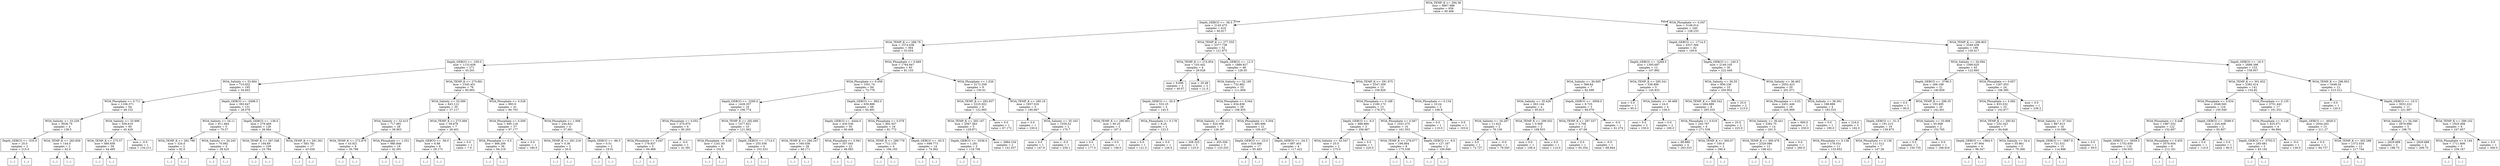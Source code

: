 digraph Tree {
node [shape=box] ;
0 [label="WOA_TEMP_K <= 294.36\nmse = 4667.988\nsamples = 656\nvalue = 95.406"] ;
1 [label="Depth_GEBCO <= -36.5\nmse = 2145.475\nsamples = 416\nvalue = 60.917"] ;
0 -> 1 [labeldistance=2.5, labelangle=45, headlabel="True"] ;
2 [label="WOA_TEMP_K <= 288.79\nmse = 1574.436\nsamples = 364\nvalue = 53.054"] ;
1 -> 2 ;
3 [label="Depth_GEBCO <= -100.0\nmse = 1133.658\nsamples = 271\nvalue = 43.201"] ;
2 -> 3 ;
4 [label="WOA_Salinity <= 33.904\nmse = 710.932\nsamples = 195\nvalue = 34.643"] ;
3 -> 4 ;
5 [label="WOA_Phosphate <= 0.711\nmse = 1106.371\nsamples = 64\nvalue = 49.152"] ;
4 -> 5 ;
6 [label="WOA_Salinity <= 33.229\nmse = 5936.75\nsamples = 4\nvalue = 138.5"] ;
5 -> 6 ;
7 [label="Depth_GEBCO <= -535.0\nmse = 25.0\nsamples = 2\nvalue = 215.0"] ;
6 -> 7 ;
8 [label="(...)"] ;
7 -> 8 ;
9 [label="(...)"] ;
7 -> 9 ;
10 [label="WOA_TEMP_K <= 283.859\nmse = 144.0\nsamples = 2\nvalue = 62.0"] ;
6 -> 10 ;
11 [label="(...)"] ;
10 -> 11 ;
12 [label="(...)"] ;
10 -> 12 ;
13 [label="WOA_Salinity <= 33.899\nmse = 558.619\nsamples = 60\nvalue = 45.429"] ;
5 -> 13 ;
14 [label="WOA_TEMP_K <= 275.57\nmse = 480.656\nsamples = 59\nvalue = 44.495"] ;
13 -> 14 ;
15 [label="(...)"] ;
14 -> 15 ;
94 [label="(...)"] ;
14 -> 94 ;
123 [label="mse = -0.0\nsamples = 1\nvalue = 134.211"] ;
13 -> 123 ;
124 [label="Depth_GEBCO <= -5498.5\nmse = 393.647\nsamples = 131\nvalue = 28.078"] ;
4 -> 124 ;
125 [label="WOA_Salinity <= 34.11\nmse = 911.664\nsamples = 5\nvalue = 70.57"] ;
124 -> 125 ;
126 [label="WOA_TEMP_K <= 282.798\nmse = 324.0\nsamples = 2\nvalue = 92.0"] ;
125 -> 126 ;
127 [label="(...)"] ;
126 -> 127 ;
128 [label="(...)"] ;
126 -> 128 ;
129 [label="WOA_Salinity <= 34.245\nmse = 70.992\nsamples = 3\nvalue = 38.425"] ;
125 -> 129 ;
130 [label="(...)"] ;
129 -> 130 ;
131 [label="(...)"] ;
129 -> 131 ;
134 [label="Depth_GEBCO <= -136.0\nmse = 279.469\nsamples = 126\nvalue = 26.064"] ;
124 -> 134 ;
135 [label="WOA_TEMP_K <= 287.548\nmse = 194.69\nsamples = 109\nvalue = 23.784"] ;
134 -> 135 ;
136 [label="(...)"] ;
135 -> 136 ;
275 [label="(...)"] ;
135 -> 275 ;
288 [label="WOA_TEMP_K <= 281.561\nmse = 583.781\nsamples = 17\nvalue = 43.028"] ;
134 -> 288 ;
289 [label="(...)"] ;
288 -> 289 ;
296 [label="(...)"] ;
288 -> 296 ;
317 [label="WOA_TEMP_K <= 275.891\nmse = 1545.451\nsamples = 76\nvalue = 65.903"] ;
3 -> 317 ;
318 [label="WOA_Salinity <= 33.589\nmse = 643.112\nsamples = 35\nvalue = 37.117"] ;
317 -> 318 ;
319 [label="WOA_Salinity <= 32.415\nmse = 717.991\nsamples = 28\nvalue = 38.903"] ;
318 -> 319 ;
320 [label="WOA_TEMP_K <= 272.876\nmse = 43.921\nsamples = 9\nvalue = 30.788"] ;
319 -> 320 ;
321 [label="(...)"] ;
320 -> 321 ;
322 [label="(...)"] ;
320 -> 322 ;
323 [label="WOA_Phosphate <= 1.251\nmse = 980.846\nsamples = 19\nvalue = 42.591"] ;
319 -> 323 ;
324 [label="(...)"] ;
323 -> 324 ;
327 [label="(...)"] ;
323 -> 327 ;
336 [label="WOA_TEMP_K <= 273.369\nmse = 59.879\nsamples = 7\nvalue = 26.401"] ;
318 -> 336 ;
337 [label="Depth_GEBCO <= -56.0\nmse = 6.98\nsamples = 6\nvalue = 29.173"] ;
336 -> 337 ;
338 [label="(...)"] ;
337 -> 338 ;
339 [label="(...)"] ;
337 -> 339 ;
342 [label="mse = 0.0\nsamples = 1\nvalue = 7.0"] ;
336 -> 342 ;
343 [label="WOA_Phosphate <= 0.528\nmse = 993.9\nsamples = 41\nvalue = 90.703"] ;
317 -> 343 ;
344 [label="WOA_Phosphate <= 0.509\nmse = 695.118\nsamples = 37\nvalue = 97.177"] ;
343 -> 344 ;
345 [label="WOA_Phosphate <= 0.5\nmse = 466.206\nsamples = 36\nvalue = 94.219"] ;
344 -> 345 ;
346 [label="(...)"] ;
345 -> 346 ;
397 [label="(...)"] ;
345 -> 397 ;
398 [label="mse = 0.0\nsamples = 1\nvalue = 180.0"] ;
344 -> 398 ;
399 [label="WOA_Phosphate <= 1.006\nmse = 244.822\nsamples = 4\nvalue = 37.061"] ;
343 -> 399 ;
400 [label="WOA_TEMP_K <= 281.218\nmse = 0.36\nsamples = 2\nvalue = 50.6"] ;
399 -> 400 ;
401 [label="(...)"] ;
400 -> 401 ;
402 [label="(...)"] ;
400 -> 402 ;
403 [label="Depth_GEBCO <= -86.5\nmse = 0.51\nsamples = 2\nvalue = 19.01"] ;
399 -> 403 ;
404 [label="(...)"] ;
403 -> 404 ;
405 [label="(...)"] ;
403 -> 405 ;
406 [label="WOA_Phosphate <= 0.669\nmse = 1764.947\nsamples = 93\nvalue = 81.153"] ;
2 -> 406 ;
407 [label="WOA_Phosphate <= 0.058\nmse = 1051.74\nsamples = 84\nvalue = 73.776"] ;
406 -> 407 ;
408 [label="Depth_GEBCO <= -3260.0\nmse = 1426.357\nsamples = 16\nvalue = 106.774"] ;
407 -> 408 ;
409 [label="WOA_Phosphate <= 0.052\nmse = 570.975\nsamples = 6\nvalue = 85.263"] ;
408 -> 409 ;
410 [label="WOA_Phosphate <= 0.047\nmse = 179.837\nsamples = 5\nvalue = 94.968"] ;
409 -> 410 ;
411 [label="(...)"] ;
410 -> 411 ;
416 [label="(...)"] ;
410 -> 416 ;
419 [label="mse = -0.0\nsamples = 1\nvalue = 41.591"] ;
409 -> 419 ;
420 [label="WOA_TEMP_K <= 292.695\nmse = 1477.621\nsamples = 10\nvalue = 121.562"] ;
408 -> 420 ;
421 [label="WOA_Phosphate <= 0.05\nmse = 1241.85\nsamples = 6\nvalue = 102.5"] ;
420 -> 421 ;
422 [label="(...)"] ;
421 -> 422 ;
427 [label="(...)"] ;
421 -> 427 ;
430 [label="Depth_GEBCO <= -1714.5\nmse = 255.556\nsamples = 4\nvalue = 153.333"] ;
420 -> 430 ;
431 [label="(...)"] ;
430 -> 431 ;
434 [label="(...)"] ;
430 -> 434 ;
435 [label="Depth_GEBCO <= -892.0\nmse = 639.886\nsamples = 68\nvalue = 65.891"] ;
407 -> 435 ;
436 [label="Depth_GEBCO <= -4444.0\nmse = 435.536\nsamples = 50\nvalue = 60.408"] ;
435 -> 436 ;
437 [label="WOA_TEMP_K <= 290.247\nmse = 340.036\nsamples = 28\nvalue = 68.171"] ;
436 -> 437 ;
438 [label="(...)"] ;
437 -> 438 ;
447 [label="(...)"] ;
437 -> 447 ;
482 [label="WOA_Phosphate <= 0.061\nmse = 357.045\nsamples = 22\nvalue = 48.993"] ;
436 -> 482 ;
483 [label="(...)"] ;
482 -> 483 ;
484 [label="(...)"] ;
482 -> 484 ;
521 [label="WOA_Phosphate <= 0.079\nmse = 892.507\nsamples = 18\nvalue = 81.772"] ;
435 -> 521 ;
522 [label="WOA_TEMP_K <= 289.779\nmse = 712.133\nsamples = 4\nvalue = 106.193"] ;
521 -> 522 ;
523 [label="(...)"] ;
522 -> 523 ;
524 [label="(...)"] ;
522 -> 524 ;
527 [label="Depth_GEBCO <= -45.5\nmse = 699.773\nsamples = 14\nvalue = 74.002"] ;
521 -> 527 ;
528 [label="(...)"] ;
527 -> 528 ;
547 [label="(...)"] ;
527 -> 547 ;
554 [label="WOA_Phosphate <= 1.026\nmse = 3172.359\nsamples = 9\nvalue = 150.01"] ;
406 -> 554 ;
555 [label="WOA_TEMP_K <= 293.937\nmse = 2225.922\nsamples = 6\nvalue = 122.905"] ;
554 -> 555 ;
556 [label="WOA_TEMP_K <= 293.167\nmse = 2067.363\nsamples = 5\nvalue = 129.871"] ;
555 -> 556 ;
557 [label="Depth_GEBCO <= -3336.0\nmse = 1.281\nsamples = 3\nvalue = 118.706"] ;
556 -> 557 ;
558 [label="(...)"] ;
557 -> 558 ;
559 [label="(...)"] ;
557 -> 559 ;
560 [label="mse = 3884.104\nsamples = 2\nvalue = 141.037"] ;
556 -> 560 ;
561 [label="mse = 0.0\nsamples = 1\nvalue = 67.172"] ;
555 -> 561 ;
562 [label="WOA_TEMP_K <= 290.19\nmse = 1837.016\nsamples = 3\nvalue = 190.667"] ;
554 -> 562 ;
563 [label="mse = 0.0\nsamples = 1\nvalue = 230.6"] ;
562 -> 563 ;
564 [label="WOA_Salinity <= 35.163\nmse = 1559.52\nsamples = 2\nvalue = 170.7"] ;
562 -> 564 ;
565 [label="mse = 0.0\nsamples = 1\nvalue = 147.9"] ;
564 -> 565 ;
566 [label="mse = -0.0\nsamples = 1\nvalue = 239.1"] ;
564 -> 566 ;
567 [label="WOA_TEMP_K <= 277.555\nmse = 2377.738\nsamples = 52\nvalue = 121.875"] ;
1 -> 567 ;
568 [label="WOA_TEMP_K <= 274.854\nmse = 103.442\nsamples = 4\nvalue = 28.628"] ;
567 -> 568 ;
569 [label="mse = 9.696\nsamples = 2\nvalue = 40.07"] ;
568 -> 569 ;
570 [label="mse = 20.48\nsamples = 2\nvalue = 21.0"] ;
568 -> 570 ;
571 [label="Depth_GEBCO <= -12.5\nmse = 1889.927\nsamples = 48\nvalue = 128.35"] ;
567 -> 571 ;
572 [label="WOA_Salinity <= 32.185\nmse = 732.962\nsamples = 33\nvalue = 111.608"] ;
571 -> 572 ;
573 [label="Depth_GEBCO <= -20.0\nmse = 532.25\nsamples = 4\nvalue = 145.5"] ;
572 -> 573 ;
574 [label="WOA_TEMP_K <= 290.901\nmse = 90.25\nsamples = 2\nvalue = 167.5"] ;
573 -> 574 ;
575 [label="mse = 0.0\nsamples = 1\nvalue = 177.0"] ;
574 -> 575 ;
576 [label="mse = 0.0\nsamples = 1\nvalue = 158.0"] ;
574 -> 576 ;
577 [label="WOA_Phosphate <= 0.178\nmse = 6.25\nsamples = 2\nvalue = 123.5"] ;
573 -> 577 ;
578 [label="mse = 0.0\nsamples = 1\nvalue = 121.0"] ;
577 -> 578 ;
579 [label="mse = 0.0\nsamples = 1\nvalue = 126.0"] ;
577 -> 579 ;
580 [label="WOA_Phosphate <= 0.044\nmse = 634.838\nsamples = 29\nvalue = 108.455"] ;
572 -> 580 ;
581 [label="WOA_Salinity <= 36.611\nmse = 424.306\nsamples = 8\nvalue = 129.167"] ;
580 -> 581 ;
582 [label="mse = 358.333\nsamples = 5\nvalue = 125.0"] ;
581 -> 582 ;
583 [label="mse = 455.556\nsamples = 3\nvalue = 133.333"] ;
581 -> 583 ;
584 [label="WOA_Phosphate <= 0.504\nmse = 485.996\nsamples = 21\nvalue = 100.437"] ;
580 -> 584 ;
585 [label="Depth_GEBCO <= -23.0\nmse = 318.568\nsamples = 17\nvalue = 95.483"] ;
584 -> 585 ;
586 [label="(...)"] ;
585 -> 586 ;
609 [label="(...)"] ;
585 -> 609 ;
614 [label="Depth_GEBCO <= -24.5\nmse = 687.403\nsamples = 4\nvalue = 117.422"] ;
584 -> 614 ;
615 [label="(...)"] ;
614 -> 615 ;
620 [label="(...)"] ;
614 -> 620 ;
621 [label="WOA_TEMP_K <= 291.975\nmse = 2547.309\nsamples = 15\nvalue = 159.826"] ;
571 -> 621 ;
622 [label="WOA_Phosphate <= 0.188\nmse = 2180.173\nsamples = 13\nvalue = 176.571"] ;
621 -> 622 ;
623 [label="Depth_GEBCO <= -6.5\nmse = 688.889\nsamples = 3\nvalue = 256.667"] ;
622 -> 623 ;
624 [label="WOA_Salinity <= 33.547\nmse = 25.0\nsamples = 2\nvalue = 275.0"] ;
623 -> 624 ;
625 [label="(...)"] ;
624 -> 625 ;
626 [label="(...)"] ;
624 -> 626 ;
627 [label="mse = 0.0\nsamples = 1\nvalue = 220.0"] ;
623 -> 627 ;
628 [label="WOA_Phosphate <= 0.567\nmse = 1031.375\nsamples = 10\nvalue = 161.553"] ;
622 -> 628 ;
629 [label="WOA_TEMP_K <= 279.077\nmse = 196.864\nsamples = 8\nvalue = 175.538"] ;
628 -> 629 ;
630 [label="(...)"] ;
629 -> 630 ;
637 [label="(...)"] ;
629 -> 637 ;
642 [label="Depth_GEBCO <= -6.0\nmse = 127.187\nsamples = 2\nvalue = 100.949"] ;
628 -> 642 ;
643 [label="(...)"] ;
642 -> 643 ;
644 [label="(...)"] ;
642 -> 644 ;
645 [label="WOA_Phosphate <= 0.134\nmse = 10.24\nsamples = 2\nvalue = 106.8"] ;
621 -> 645 ;
646 [label="mse = 0.0\nsamples = 1\nvalue = 110.0"] ;
645 -> 646 ;
647 [label="mse = 0.0\nsamples = 1\nvalue = 103.6"] ;
645 -> 647 ;
648 [label="WOA_Phosphate <= 0.047\nmse = 3149.014\nsamples = 240\nvalue = 158.233"] ;
0 -> 648 [labeldistance=2.5, labelangle=-45, headlabel="False"] ;
649 [label="Depth_GEBCO <= -1714.5\nmse = 4327.394\nsamples = 42\nvalue = 195.6"] ;
648 -> 649 ;
650 [label="Depth_GEBCO <= -3269.5\nmse = 1395.697\nsamples = 12\nvalue = 107.892"] ;
649 -> 650 ;
651 [label="WOA_Salinity <= 36.605\nmse = 368.84\nsamples = 7\nvalue = 82.599"] ;
650 -> 651 ;
652 [label="WOA_Salinity <= 35.426\nmse = 263.144\nsamples = 4\nvalue = 95.815"] ;
651 -> 652 ;
653 [label="WOA_Salinity <= 34.267\nmse = 11.622\nsamples = 2\nvalue = 76.136"] ;
652 -> 653 ;
654 [label="mse = 0.0\nsamples = 1\nvalue = 72.727"] ;
653 -> 654 ;
655 [label="mse = -0.0\nsamples = 1\nvalue = 79.545"] ;
653 -> 655 ;
656 [label="WOA_TEMP_K <= 299.502\nmse = 0.569\nsamples = 2\nvalue = 108.933"] ;
652 -> 656 ;
657 [label="mse = 0.0\nsamples = 1\nvalue = 108.4"] ;
656 -> 657 ;
658 [label="mse = 0.0\nsamples = 1\nvalue = 110.0"] ;
656 -> 658 ;
659 [label="Depth_GEBCO <= -3958.0\nmse = 9.725\nsamples = 3\nvalue = 66.079"] ;
651 -> 659 ;
660 [label="WOA_TEMP_K <= 297.337\nmse = 2.706\nsamples = 2\nvalue = 67.68"] ;
659 -> 660 ;
661 [label="mse = 0.0\nsamples = 1\nvalue = 65.354"] ;
660 -> 661 ;
662 [label="mse = -0.0\nsamples = 1\nvalue = 68.844"] ;
660 -> 662 ;
663 [label="mse = -0.0\nsamples = 1\nvalue = 61.274"] ;
659 -> 663 ;
664 [label="WOA_TEMP_K <= 295.541\nmse = 536.806\nsamples = 5\nvalue = 145.833"] ;
650 -> 664 ;
665 [label="mse = 0.0\nsamples = 1\nvalue = 95.0"] ;
664 -> 665 ;
666 [label="WOA_Salinity <= 36.468\nmse = 24.0\nsamples = 4\nvalue = 156.0"] ;
664 -> 666 ;
667 [label="mse = 0.0\nsamples = 2\nvalue = 150.0"] ;
666 -> 667 ;
668 [label="mse = 0.0\nsamples = 2\nvalue = 160.0"] ;
666 -> 668 ;
669 [label="Depth_GEBCO <= -140.5\nmse = 2149.105\nsamples = 30\nvalue = 222.449"] ;
649 -> 669 ;
670 [label="WOA_Salinity <= 36.55\nmse = 856.236\nsamples = 10\nvalue = 250.952"] ;
669 -> 670 ;
671 [label="WOA_TEMP_K <= 300.542\nmse = 464.889\nsamples = 8\nvalue = 265.333"] ;
670 -> 671 ;
672 [label="WOA_Phosphate <= 0.019\nmse = 243.787\nsamples = 6\nvalue = 271.538"] ;
671 -> 672 ;
673 [label="mse = 88.889\nsamples = 4\nvalue = 263.333"] ;
672 -> 673 ;
674 [label="WOA_TEMP_K <= 300.07\nmse = 100.0\nsamples = 2\nvalue = 290.0"] ;
672 -> 674 ;
675 [label="(...)"] ;
674 -> 675 ;
676 [label="(...)"] ;
674 -> 676 ;
677 [label="mse = 25.0\nsamples = 2\nvalue = 225.0"] ;
671 -> 677 ;
678 [label="mse = 25.0\nsamples = 2\nvalue = 215.0"] ;
670 -> 678 ;
679 [label="WOA_Salinity <= 36.463\nmse = 2052.423\nsamples = 20\nvalue = 201.071"] ;
669 -> 679 ;
680 [label="WOA_Phosphate <= 0.03\nmse = 2451.446\nsamples = 16\nvalue = 205.909"] ;
679 -> 680 ;
681 [label="WOA_Salinity <= 36.441\nmse = 2392.75\nsamples = 14\nvalue = 201.5"] ;
680 -> 681 ;
682 [label="WOA_TEMP_K <= 300.478\nmse = 2329.086\nsamples = 13\nvalue = 198.421"] ;
681 -> 682 ;
683 [label="(...)"] ;
682 -> 683 ;
686 [label="(...)"] ;
682 -> 686 ;
689 [label="mse = 0.0\nsamples = 1\nvalue = 260.0"] ;
681 -> 689 ;
690 [label="mse = 900.0\nsamples = 2\nvalue = 250.0"] ;
680 -> 690 ;
691 [label="WOA_Salinity <= 36.561\nmse = 188.889\nsamples = 4\nvalue = 183.333"] ;
679 -> 691 ;
692 [label="mse = 0.0\nsamples = 1\nvalue = 190.0"] ;
691 -> 692 ;
693 [label="mse = 216.0\nsamples = 3\nvalue = 182.0"] ;
691 -> 693 ;
694 [label="WOA_TEMP_K <= 296.803\nmse = 2549.438\nsamples = 198\nvalue = 150.417"] ;
648 -> 694 ;
695 [label="WOA_Salinity <= 34.094\nmse = 1090.625\nsamples = 45\nvalue = 122.665"] ;
694 -> 695 ;
696 [label="Depth_GEBCO <= -3796.5\nmse = 266.189\nsamples = 21\nvalue = 140.859"] ;
695 -> 696 ;
697 [label="mse = 0.0\nsamples = 1\nvalue = 90.0"] ;
696 -> 697 ;
698 [label="WOA_TEMP_K <= 296.35\nmse = 193.495\nsamples = 20\nvalue = 142.401"] ;
696 -> 698 ;
699 [label="Depth_GEBCO <= -51.5\nmse = 191.215\nsamples = 18\nvalue = 139.875"] ;
698 -> 699 ;
700 [label="WOA_Phosphate <= 0.138\nmse = 176.031\nsamples = 11\nvalue = 133.952"] ;
699 -> 700 ;
701 [label="(...)"] ;
700 -> 701 ;
714 [label="(...)"] ;
700 -> 714 ;
715 [label="WOA_Phosphate <= 0.136\nmse = 111.512\nsamples = 7\nvalue = 147.28"] ;
699 -> 715 ;
716 [label="(...)"] ;
715 -> 716 ;
723 [label="(...)"] ;
715 -> 723 ;
724 [label="WOA_Salinity <= 33.908\nmse = 45.908\nsamples = 2\nvalue = 153.765"] ;
698 -> 724 ;
725 [label="mse = 0.0\nsamples = 1\nvalue = 150.735"] ;
724 -> 725 ;
726 [label="mse = 0.0\nsamples = 1\nvalue = 168.916"] ;
724 -> 726 ;
727 [label="WOA_Phosphate <= 0.657\nmse = 1267.053\nsamples = 24\nvalue = 106.385"] ;
695 -> 727 ;
728 [label="WOA_Phosphate <= 0.082\nmse = 833.532\nsamples = 23\nvalue = 102.877"] ;
727 -> 728 ;
729 [label="WOA_TEMP_K <= 295.82\nmse = 232.343\nsamples = 7\nvalue = 84.648"] ;
728 -> 729 ;
730 [label="Depth_GEBCO <= -1964.5\nmse = 67.904\nsamples = 4\nvalue = 96.547"] ;
729 -> 730 ;
731 [label="(...)"] ;
730 -> 731 ;
732 [label="(...)"] ;
730 -> 732 ;
735 [label="WOA_Salinity <= 34.4\nmse = 55.861\nsamples = 3\nvalue = 70.368"] ;
729 -> 735 ;
736 [label="(...)"] ;
735 -> 736 ;
737 [label="(...)"] ;
735 -> 737 ;
740 [label="WOA_Salinity <= 37.543\nmse = 887.813\nsamples = 16\nvalue = 110.589"] ;
728 -> 740 ;
741 [label="Depth_GEBCO <= -3687.0\nmse = 721.531\nsamples = 15\nvalue = 114.888"] ;
740 -> 741 ;
742 [label="(...)"] ;
741 -> 742 ;
761 [label="(...)"] ;
741 -> 761 ;
770 [label="mse = 0.0\nsamples = 1\nvalue = 59.0"] ;
740 -> 770 ;
771 [label="mse = 0.0\nsamples = 1\nvalue = 236.2"] ;
727 -> 771 ;
772 [label="Depth_GEBCO <= -16.5\nmse = 2688.398\nsamples = 153\nvalue = 158.957"] ;
694 -> 772 ;
773 [label="WOA_TEMP_K <= 301.652\nmse = 2382.414\nsamples = 141\nvalue = 154.82"] ;
772 -> 773 ;
774 [label="WOA_Phosphate <= 0.634\nmse = 2048.045\nsamples = 124\nvalue = 150.549"] ;
773 -> 774 ;
775 [label="WOA_Phosphate <= 0.446\nmse = 1987.552\nsamples = 122\nvalue = 152.697"] ;
774 -> 775 ;
776 [label="Depth_GEBCO <= -5659.5\nmse = 1752.659\nsamples = 116\nvalue = 150.055"] ;
775 -> 776 ;
777 [label="(...)"] ;
776 -> 777 ;
780 [label="(...)"] ;
776 -> 780 ;
971 [label="WOA_Phosphate <= 0.455\nmse = 3579.604\nsamples = 6\nvalue = 212.161"] ;
775 -> 971 ;
972 [label="(...)"] ;
971 -> 972 ;
973 [label="(...)"] ;
971 -> 973 ;
982 [label="Depth_GEBCO <= -3599.0\nmse = 220.408\nsamples = 2\nvalue = 92.857"] ;
774 -> 982 ;
983 [label="mse = 0.0\nsamples = 1\nvalue = 110.0"] ;
982 -> 983 ;
984 [label="mse = 0.0\nsamples = 1\nvalue = 80.0"] ;
982 -> 984 ;
985 [label="WOA_Phosphate <= 0.135\nmse = 3751.443\nsamples = 17\nvalue = 191.031"] ;
773 -> 985 ;
986 [label="WOA_Phosphate <= 0.126\nmse = 625.071\nsamples = 4\nvalue = 94.894"] ;
985 -> 986 ;
987 [label="Depth_GEBCO <= -5703.5\nmse = 285.681\nsamples = 3\nvalue = 83.192"] ;
986 -> 987 ;
988 [label="(...)"] ;
987 -> 988 ;
989 [label="(...)"] ;
987 -> 989 ;
992 [label="mse = -0.0\nsamples = 1\nvalue = 130.0"] ;
986 -> 992 ;
993 [label="Depth_GEBCO <= -4926.5\nmse = 2054.263\nsamples = 13\nvalue = 211.27"] ;
985 -> 993 ;
994 [label="mse = 0.0\nsamples = 1\nvalue = 94.737"] ;
993 -> 994 ;
995 [label="WOA_TEMP_K <= 302.288\nmse = 1372.034\nsamples = 12\nvalue = 217.744"] ;
993 -> 995 ;
996 [label="(...)"] ;
995 -> 996 ;
1007 [label="(...)"] ;
995 -> 1007 ;
1016 [label="WOA_TEMP_K <= 296.953\nmse = 3448.34\nsamples = 12\nvalue = 215.312"] ;
772 -> 1016 ;
1017 [label="mse = 0.0\nsamples = 1\nvalue = 120.0"] ;
1016 -> 1017 ;
1018 [label="Depth_GEBCO <= -10.5\nmse = 3032.222\nsamples = 11\nvalue = 221.667"] ;
1016 -> 1018 ;
1019 [label="WOA_Salinity <= 34.346\nmse = 2879.688\nsamples = 5\nvalue = 198.75"] ;
1018 -> 1019 ;
1020 [label="mse = 2629.688\nsamples = 3\nvalue = 188.75"] ;
1019 -> 1020 ;
1021 [label="mse = 2929.688\nsamples = 2\nvalue = 208.75"] ;
1019 -> 1021 ;
1022 [label="WOA_TEMP_K <= 299.102\nmse = 1920.408\nsamples = 6\nvalue = 247.857"] ;
1018 -> 1022 ;
1023 [label="WOA_Phosphate <= 0.144\nmse = 1711.806\nsamples = 5\nvalue = 239.167"] ;
1022 -> 1023 ;
1024 [label="(...)"] ;
1023 -> 1024 ;
1025 [label="(...)"] ;
1023 -> 1025 ;
1026 [label="mse = 0.0\nsamples = 1\nvalue = 300.0"] ;
1022 -> 1026 ;
}